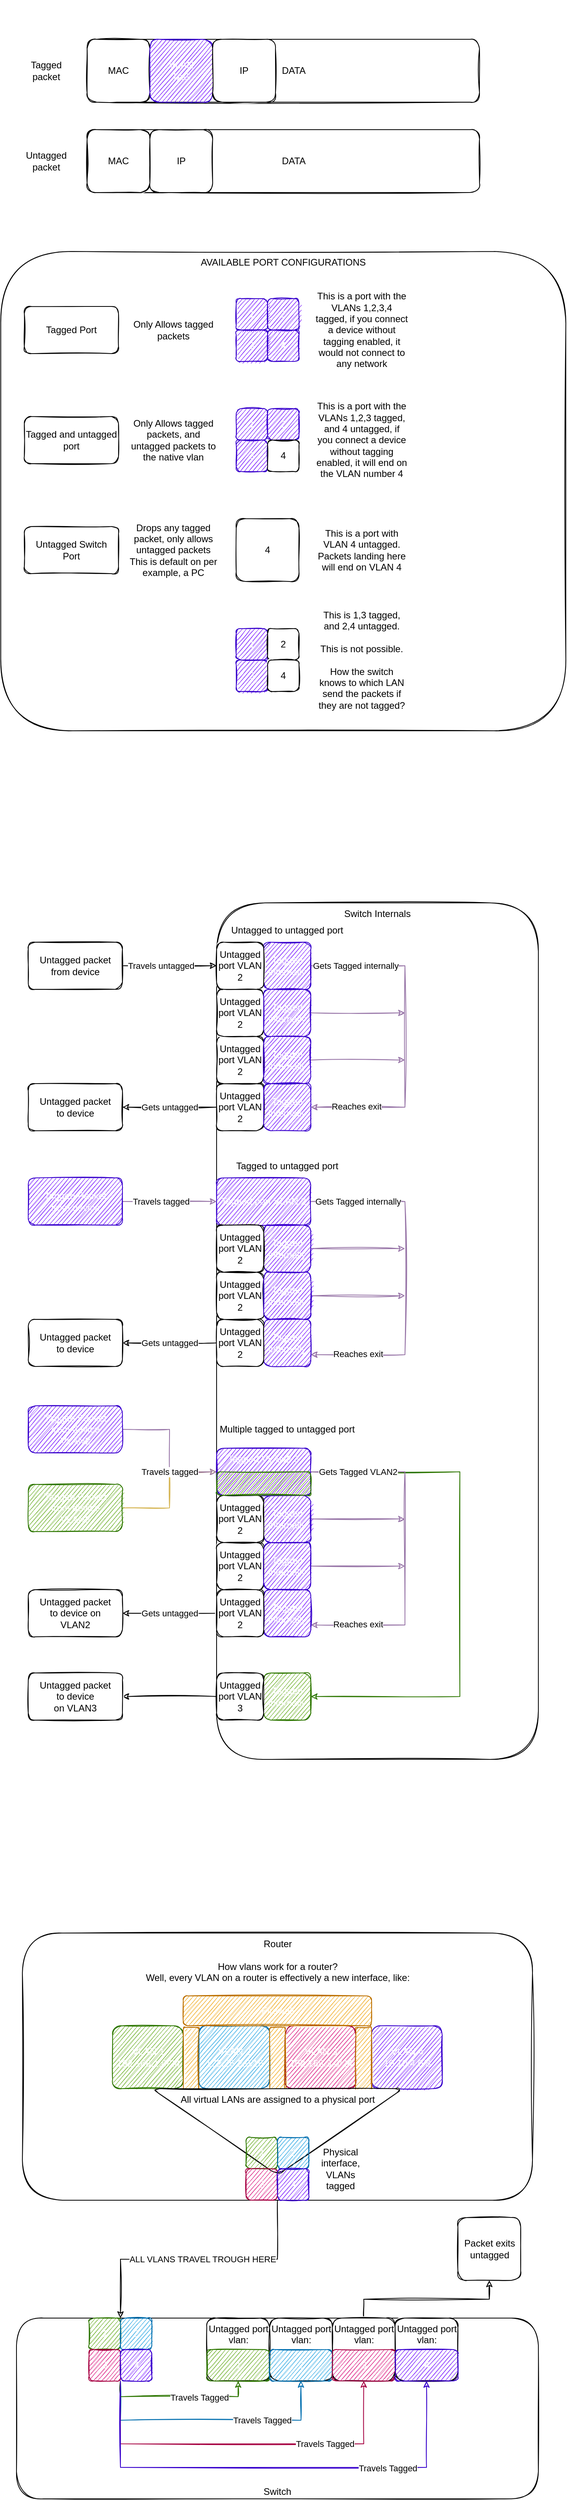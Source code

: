 <mxfile version="20.3.0" type="device"><diagram id="p4ZtCsLB9KFJStoh45UP" name="Página-1"><mxGraphModel dx="1673" dy="1065" grid="1" gridSize="10" guides="1" tooltips="1" connect="1" arrows="1" fold="1" page="1" pageScale="1" pageWidth="827" pageHeight="1169" math="0" shadow="0"><root><mxCell id="0"/><mxCell id="1" parent="0"/><mxCell id="2R7Ro9ZsnN9gJMYXnFqt-184" value="AVAILABLE PORT CONFIGURATIONS" style="rounded=1;whiteSpace=wrap;html=1;horizontal=1;verticalAlign=top;sketch=1;" parent="1" vertex="1"><mxGeometry x="70" y="380" width="720" height="610" as="geometry"/></mxCell><mxCell id="2R7Ro9ZsnN9gJMYXnFqt-117" style="edgeStyle=orthogonalEdgeStyle;rounded=0;orthogonalLoop=1;jettySize=auto;html=1;fillColor=#fff2cc;strokeColor=#d6b656;sketch=1;" parent="1" source="2R7Ro9ZsnN9gJMYXnFqt-116" target="2R7Ro9ZsnN9gJMYXnFqt-104" edge="1"><mxGeometry relative="1" as="geometry"/></mxCell><mxCell id="2R7Ro9ZsnN9gJMYXnFqt-5" value="" style="group;sketch=1;rounded=1;" parent="1" vertex="1" connectable="0"><mxGeometry x="180" y="110" width="500" height="80" as="geometry"/></mxCell><mxCell id="2R7Ro9ZsnN9gJMYXnFqt-2" value="&lt;span style=&quot;white-space: pre;&quot;&gt;&#9;&lt;/span&gt;DATA" style="rounded=1;whiteSpace=wrap;html=1;sketch=1;" parent="2R7Ro9ZsnN9gJMYXnFqt-5" vertex="1"><mxGeometry width="500" height="80" as="geometry"/></mxCell><mxCell id="2R7Ro9ZsnN9gJMYXnFqt-1" value="MAC" style="rounded=1;whiteSpace=wrap;html=1;sketch=1;" parent="2R7Ro9ZsnN9gJMYXnFqt-5" vertex="1"><mxGeometry width="80" height="80" as="geometry"/></mxCell><mxCell id="2R7Ro9ZsnN9gJMYXnFqt-3" value="&lt;div&gt;VLAN&lt;/div&gt;&lt;div&gt;TAG&lt;/div&gt;" style="rounded=1;whiteSpace=wrap;html=1;fillColor=#6a00ff;strokeColor=#3700CC;fontColor=#ffffff;sketch=1;" parent="2R7Ro9ZsnN9gJMYXnFqt-5" vertex="1"><mxGeometry x="80" width="80" height="80" as="geometry"/></mxCell><mxCell id="2R7Ro9ZsnN9gJMYXnFqt-4" value="IP" style="rounded=1;whiteSpace=wrap;html=1;sketch=1;" parent="2R7Ro9ZsnN9gJMYXnFqt-5" vertex="1"><mxGeometry x="160" width="80" height="80" as="geometry"/></mxCell><mxCell id="2R7Ro9ZsnN9gJMYXnFqt-6" value="" style="group;sketch=1;rounded=1;" parent="1" vertex="1" connectable="0"><mxGeometry x="180" y="225" width="500" height="80" as="geometry"/></mxCell><mxCell id="2R7Ro9ZsnN9gJMYXnFqt-7" value="&lt;span style=&quot;white-space: pre;&quot;&gt;&#9;&lt;/span&gt;DATA" style="rounded=1;whiteSpace=wrap;html=1;sketch=1;" parent="2R7Ro9ZsnN9gJMYXnFqt-6" vertex="1"><mxGeometry width="500" height="80" as="geometry"/></mxCell><mxCell id="2R7Ro9ZsnN9gJMYXnFqt-8" value="MAC" style="rounded=1;whiteSpace=wrap;html=1;sketch=1;" parent="2R7Ro9ZsnN9gJMYXnFqt-6" vertex="1"><mxGeometry width="80" height="80" as="geometry"/></mxCell><mxCell id="2R7Ro9ZsnN9gJMYXnFqt-10" value="IP" style="rounded=1;whiteSpace=wrap;html=1;sketch=1;" parent="2R7Ro9ZsnN9gJMYXnFqt-6" vertex="1"><mxGeometry x="80" width="80" height="80" as="geometry"/></mxCell><mxCell id="2R7Ro9ZsnN9gJMYXnFqt-11" value="Tagged packet" style="text;html=1;strokeColor=none;fillColor=none;align=center;verticalAlign=middle;whiteSpace=wrap;rounded=0;" parent="1" vertex="1"><mxGeometry x="97.5" y="135" width="60" height="30" as="geometry"/></mxCell><mxCell id="2R7Ro9ZsnN9gJMYXnFqt-12" value="Untagged packet" style="text;html=1;strokeColor=none;fillColor=none;align=center;verticalAlign=middle;whiteSpace=wrap;rounded=0;" parent="1" vertex="1"><mxGeometry x="97.5" y="250" width="60" height="30" as="geometry"/></mxCell><mxCell id="2R7Ro9ZsnN9gJMYXnFqt-44" value="" style="group;sketch=1;rounded=1;" parent="1" vertex="1" connectable="0"><mxGeometry x="370" y="420" width="220" height="120" as="geometry"/></mxCell><mxCell id="2R7Ro9ZsnN9gJMYXnFqt-28" value="This is a port with the VLANs 1,2,3,4 tagged, if you connect a device without tagging enabled, it would not connect to any network" style="text;html=1;strokeColor=none;fillColor=none;align=center;verticalAlign=middle;whiteSpace=wrap;rounded=1;sketch=1;" parent="2R7Ro9ZsnN9gJMYXnFqt-44" vertex="1"><mxGeometry x="100" width="120" height="120" as="geometry"/></mxCell><mxCell id="2R7Ro9ZsnN9gJMYXnFqt-42" value="" style="group;sketch=1;rounded=1;" parent="2R7Ro9ZsnN9gJMYXnFqt-44" vertex="1" connectable="0"><mxGeometry y="20" width="80" height="80" as="geometry"/></mxCell><mxCell id="2R7Ro9ZsnN9gJMYXnFqt-22" value="1" style="rounded=1;whiteSpace=wrap;html=1;fillColor=#6a00ff;strokeColor=#3700CC;fontColor=#ffffff;sketch=1;" parent="2R7Ro9ZsnN9gJMYXnFqt-42" vertex="1"><mxGeometry width="40" height="40" as="geometry"/></mxCell><mxCell id="2R7Ro9ZsnN9gJMYXnFqt-23" value="2" style="rounded=1;whiteSpace=wrap;html=1;fillColor=#6a00ff;strokeColor=#3700CC;fontColor=#ffffff;sketch=1;" parent="2R7Ro9ZsnN9gJMYXnFqt-42" vertex="1"><mxGeometry x="40" width="40" height="40" as="geometry"/></mxCell><mxCell id="2R7Ro9ZsnN9gJMYXnFqt-24" value="3" style="rounded=1;whiteSpace=wrap;html=1;fillColor=#6a00ff;strokeColor=#3700CC;fontColor=#ffffff;sketch=1;" parent="2R7Ro9ZsnN9gJMYXnFqt-42" vertex="1"><mxGeometry y="40" width="40" height="40" as="geometry"/></mxCell><mxCell id="2R7Ro9ZsnN9gJMYXnFqt-25" value="4" style="rounded=1;whiteSpace=wrap;html=1;fillColor=#6a00ff;strokeColor=#3700CC;fontColor=#ffffff;sketch=1;" parent="2R7Ro9ZsnN9gJMYXnFqt-42" vertex="1"><mxGeometry x="40" y="40" width="40" height="40" as="geometry"/></mxCell><mxCell id="2R7Ro9ZsnN9gJMYXnFqt-45" value="" style="group;sketch=1;rounded=1;" parent="1" vertex="1" connectable="0"><mxGeometry x="370" y="560" width="220" height="120" as="geometry"/></mxCell><mxCell id="2R7Ro9ZsnN9gJMYXnFqt-21" value="This is a port with the VLANs 1,2,3 tagged, and 4 untagged, if you connect a device without tagging enabled, it will end on the VLAN number 4" style="text;html=1;strokeColor=none;fillColor=none;align=center;verticalAlign=middle;whiteSpace=wrap;rounded=1;sketch=1;" parent="2R7Ro9ZsnN9gJMYXnFqt-45" vertex="1"><mxGeometry x="100" width="120" height="120" as="geometry"/></mxCell><mxCell id="2R7Ro9ZsnN9gJMYXnFqt-41" value="" style="group;sketch=1;rounded=1;" parent="2R7Ro9ZsnN9gJMYXnFqt-45" vertex="1" connectable="0"><mxGeometry y="20" width="80" height="80" as="geometry"/></mxCell><mxCell id="2R7Ro9ZsnN9gJMYXnFqt-17" value="1" style="rounded=1;whiteSpace=wrap;html=1;fillColor=#6a00ff;strokeColor=#3700CC;fontColor=#ffffff;sketch=1;" parent="2R7Ro9ZsnN9gJMYXnFqt-41" vertex="1"><mxGeometry width="40" height="40" as="geometry"/></mxCell><mxCell id="2R7Ro9ZsnN9gJMYXnFqt-18" value="2" style="rounded=1;whiteSpace=wrap;html=1;fillColor=#6a00ff;strokeColor=#3700CC;fontColor=#ffffff;sketch=1;" parent="2R7Ro9ZsnN9gJMYXnFqt-41" vertex="1"><mxGeometry x="40" width="40" height="40" as="geometry"/></mxCell><mxCell id="2R7Ro9ZsnN9gJMYXnFqt-19" value="3" style="rounded=1;whiteSpace=wrap;html=1;fillColor=#6a00ff;strokeColor=#3700CC;fontColor=#ffffff;sketch=1;" parent="2R7Ro9ZsnN9gJMYXnFqt-41" vertex="1"><mxGeometry y="40" width="40" height="40" as="geometry"/></mxCell><mxCell id="2R7Ro9ZsnN9gJMYXnFqt-20" value="4" style="rounded=1;whiteSpace=wrap;html=1;sketch=1;" parent="2R7Ro9ZsnN9gJMYXnFqt-41" vertex="1"><mxGeometry x="40" y="40" width="40" height="40" as="geometry"/></mxCell><mxCell id="2R7Ro9ZsnN9gJMYXnFqt-46" value="" style="group;sketch=1;rounded=1;" parent="1" vertex="1" connectable="0"><mxGeometry x="370" y="700" width="220" height="120" as="geometry"/></mxCell><mxCell id="2R7Ro9ZsnN9gJMYXnFqt-39" value="4" style="rounded=1;whiteSpace=wrap;html=1;sketch=1;" parent="2R7Ro9ZsnN9gJMYXnFqt-46" vertex="1"><mxGeometry y="20" width="80" height="80" as="geometry"/></mxCell><mxCell id="2R7Ro9ZsnN9gJMYXnFqt-40" value="&lt;div&gt;This is a port with VLAN 4 untagged.&lt;/div&gt;&lt;div&gt;Packets landing here will end on VLAN 4&lt;br&gt;&lt;/div&gt;" style="text;html=1;strokeColor=none;fillColor=none;align=center;verticalAlign=middle;whiteSpace=wrap;rounded=1;sketch=1;" parent="2R7Ro9ZsnN9gJMYXnFqt-46" vertex="1"><mxGeometry x="100" width="120" height="120" as="geometry"/></mxCell><mxCell id="2R7Ro9ZsnN9gJMYXnFqt-47" value="" style="group;sketch=1;rounded=1;" parent="1" vertex="1" connectable="0"><mxGeometry x="370" y="840" width="220" height="120" as="geometry"/></mxCell><mxCell id="2R7Ro9ZsnN9gJMYXnFqt-33" value="&lt;div&gt;This is 1,3 tagged, and 2,4 untagged.&lt;/div&gt;&lt;div&gt;&lt;br&gt;&lt;/div&gt;&lt;div&gt;This is not possible.&lt;/div&gt;&lt;div&gt;&lt;br&gt;&lt;/div&gt;&lt;div&gt;How the switch knows to which LAN send the packets if they are not tagged?&lt;br&gt;&lt;/div&gt;" style="text;html=1;strokeColor=none;fillColor=none;align=center;verticalAlign=middle;whiteSpace=wrap;rounded=1;sketch=1;" parent="2R7Ro9ZsnN9gJMYXnFqt-47" vertex="1"><mxGeometry x="100" width="120" height="120" as="geometry"/></mxCell><mxCell id="2R7Ro9ZsnN9gJMYXnFqt-43" value="" style="group;sketch=1;rounded=1;" parent="2R7Ro9ZsnN9gJMYXnFqt-47" vertex="1" connectable="0"><mxGeometry y="20" width="80" height="80" as="geometry"/></mxCell><mxCell id="2R7Ro9ZsnN9gJMYXnFqt-29" value="1" style="rounded=1;whiteSpace=wrap;html=1;fillColor=#6a00ff;strokeColor=#3700CC;fontColor=#ffffff;sketch=1;" parent="2R7Ro9ZsnN9gJMYXnFqt-43" vertex="1"><mxGeometry width="40" height="40" as="geometry"/></mxCell><mxCell id="2R7Ro9ZsnN9gJMYXnFqt-30" value="2" style="rounded=1;whiteSpace=wrap;html=1;sketch=1;" parent="2R7Ro9ZsnN9gJMYXnFqt-43" vertex="1"><mxGeometry x="40" width="40" height="40" as="geometry"/></mxCell><mxCell id="2R7Ro9ZsnN9gJMYXnFqt-31" value="3" style="rounded=1;whiteSpace=wrap;html=1;fillColor=#6a00ff;strokeColor=#3700CC;fontColor=#ffffff;sketch=1;" parent="2R7Ro9ZsnN9gJMYXnFqt-43" vertex="1"><mxGeometry y="40" width="40" height="40" as="geometry"/></mxCell><mxCell id="2R7Ro9ZsnN9gJMYXnFqt-32" value="4" style="rounded=1;whiteSpace=wrap;html=1;sketch=1;" parent="2R7Ro9ZsnN9gJMYXnFqt-43" vertex="1"><mxGeometry x="40" y="40" width="40" height="40" as="geometry"/></mxCell><mxCell id="2R7Ro9ZsnN9gJMYXnFqt-48" value="" style="group;sketch=1;rounded=1;" parent="1" vertex="1" connectable="0"><mxGeometry x="100" y="730" width="250" height="60" as="geometry"/></mxCell><mxCell id="2R7Ro9ZsnN9gJMYXnFqt-13" value="Untagged Switch&lt;br&gt;Port" style="rounded=1;whiteSpace=wrap;html=1;sketch=1;" parent="2R7Ro9ZsnN9gJMYXnFqt-48" vertex="1"><mxGeometry width="120" height="60" as="geometry"/></mxCell><mxCell id="2R7Ro9ZsnN9gJMYXnFqt-15" value="&lt;div&gt;Drops any tagged packet, only allows untagged packets&lt;/div&gt;This is default on per example, a PC" style="text;html=1;strokeColor=none;fillColor=none;align=center;verticalAlign=middle;whiteSpace=wrap;rounded=1;sketch=1;" parent="2R7Ro9ZsnN9gJMYXnFqt-48" vertex="1"><mxGeometry x="130" y="3.75" width="120" height="52.5" as="geometry"/></mxCell><mxCell id="2R7Ro9ZsnN9gJMYXnFqt-49" value="" style="group;sketch=1;rounded=1;" parent="1" vertex="1" connectable="0"><mxGeometry x="100" y="450" width="250" height="60" as="geometry"/></mxCell><mxCell id="2R7Ro9ZsnN9gJMYXnFqt-14" value="Tagged Port" style="rounded=1;whiteSpace=wrap;html=1;sketch=1;" parent="2R7Ro9ZsnN9gJMYXnFqt-49" vertex="1"><mxGeometry width="120" height="60" as="geometry"/></mxCell><mxCell id="2R7Ro9ZsnN9gJMYXnFqt-16" value="&lt;div&gt;Only Allows tagged packets&lt;/div&gt;" style="text;html=1;strokeColor=none;fillColor=none;align=center;verticalAlign=middle;whiteSpace=wrap;rounded=1;sketch=1;" parent="2R7Ro9ZsnN9gJMYXnFqt-49" vertex="1"><mxGeometry x="130" y="3.75" width="120" height="52.5" as="geometry"/></mxCell><mxCell id="2R7Ro9ZsnN9gJMYXnFqt-51" value="" style="group;sketch=1;rounded=1;" parent="1" vertex="1" connectable="0"><mxGeometry x="100" y="590" width="250" height="60" as="geometry"/></mxCell><mxCell id="2R7Ro9ZsnN9gJMYXnFqt-34" value="Tagged and untagged port" style="rounded=1;whiteSpace=wrap;html=1;sketch=1;" parent="2R7Ro9ZsnN9gJMYXnFqt-51" vertex="1"><mxGeometry width="120" height="60" as="geometry"/></mxCell><mxCell id="2R7Ro9ZsnN9gJMYXnFqt-35" value="&lt;div&gt;Only Allows tagged packets, and untagged packets to the native vlan&lt;br&gt;&lt;/div&gt;" style="text;html=1;strokeColor=none;fillColor=none;align=center;verticalAlign=middle;whiteSpace=wrap;rounded=1;sketch=1;" parent="2R7Ro9ZsnN9gJMYXnFqt-51" vertex="1"><mxGeometry x="130" y="3.75" width="120" height="52.5" as="geometry"/></mxCell><mxCell id="2R7Ro9ZsnN9gJMYXnFqt-55" style="edgeStyle=orthogonalEdgeStyle;rounded=0;orthogonalLoop=1;jettySize=auto;html=1;entryX=0;entryY=0.5;entryDx=0;entryDy=0;sketch=1;" parent="1" source="2R7Ro9ZsnN9gJMYXnFqt-52" target="2R7Ro9ZsnN9gJMYXnFqt-84" edge="1"><mxGeometry relative="1" as="geometry"><mxPoint x="305" y="1219" as="targetPoint"/></mxGeometry></mxCell><mxCell id="2R7Ro9ZsnN9gJMYXnFqt-60" value="Travels untagged" style="edgeLabel;html=1;align=center;verticalAlign=middle;resizable=0;points=[];" parent="2R7Ro9ZsnN9gJMYXnFqt-55" vertex="1" connectable="0"><mxGeometry x="-0.183" y="-3" relative="1" as="geometry"><mxPoint y="-3" as="offset"/></mxGeometry></mxCell><mxCell id="2R7Ro9ZsnN9gJMYXnFqt-52" value="&lt;div&gt;Untagged packet&lt;/div&gt;from device" style="rounded=1;whiteSpace=wrap;html=1;sketch=1;" parent="1" vertex="1"><mxGeometry x="105" y="1259" width="120" height="60" as="geometry"/></mxCell><mxCell id="2R7Ro9ZsnN9gJMYXnFqt-54" value="Switch Internals" style="rounded=1;whiteSpace=wrap;html=1;verticalAlign=top;sketch=1;" parent="1" vertex="1"><mxGeometry x="345" y="1209" width="410" height="1090" as="geometry"/></mxCell><mxCell id="2R7Ro9ZsnN9gJMYXnFqt-61" style="edgeStyle=orthogonalEdgeStyle;rounded=0;orthogonalLoop=1;jettySize=auto;html=1;fillColor=#e1d5e7;strokeColor=#9673a6;entryX=1;entryY=0.5;entryDx=0;entryDy=0;sketch=1;" parent="1" source="2R7Ro9ZsnN9gJMYXnFqt-53" target="2R7Ro9ZsnN9gJMYXnFqt-85" edge="1"><mxGeometry relative="1" as="geometry"><mxPoint x="495" y="1484" as="targetPoint"/><Array as="points"><mxPoint x="585" y="1289"/><mxPoint x="585" y="1469"/></Array></mxGeometry></mxCell><mxCell id="2R7Ro9ZsnN9gJMYXnFqt-64" value="Gets Tagged internally" style="edgeLabel;html=1;align=center;verticalAlign=middle;resizable=0;points=[];" parent="2R7Ro9ZsnN9gJMYXnFqt-61" vertex="1" connectable="0"><mxGeometry x="-0.595" y="-3" relative="1" as="geometry"><mxPoint x="-28" y="-3" as="offset"/></mxGeometry></mxCell><mxCell id="2R7Ro9ZsnN9gJMYXnFqt-65" value="Reaches exit" style="edgeLabel;html=1;align=center;verticalAlign=middle;resizable=0;points=[];" parent="2R7Ro9ZsnN9gJMYXnFqt-61" vertex="1" connectable="0"><mxGeometry x="0.669" y="-1" relative="1" as="geometry"><mxPoint x="-12" as="offset"/></mxGeometry></mxCell><mxCell id="2R7Ro9ZsnN9gJMYXnFqt-53" value="Tagged internally" style="rounded=1;whiteSpace=wrap;html=1;fillColor=#6a00ff;strokeColor=#3700CC;fontColor=#ffffff;sketch=1;" parent="1" vertex="1"><mxGeometry x="405" y="1259" width="60" height="60" as="geometry"/></mxCell><mxCell id="2R7Ro9ZsnN9gJMYXnFqt-63" style="edgeStyle=orthogonalEdgeStyle;rounded=0;orthogonalLoop=1;jettySize=auto;html=1;fillColor=#e1d5e7;strokeColor=#9673a6;sketch=1;" parent="1" edge="1"><mxGeometry relative="1" as="geometry"><mxPoint x="585" y="1349" as="targetPoint"/><mxPoint x="465" y="1349.0" as="sourcePoint"/></mxGeometry></mxCell><mxCell id="2R7Ro9ZsnN9gJMYXnFqt-62" style="edgeStyle=orthogonalEdgeStyle;rounded=0;orthogonalLoop=1;jettySize=auto;html=1;fillColor=#e1d5e7;strokeColor=#9673a6;sketch=1;" parent="1" edge="1"><mxGeometry relative="1" as="geometry"><mxPoint x="585" y="1409" as="targetPoint"/><mxPoint x="465" y="1409.0" as="sourcePoint"/></mxGeometry></mxCell><mxCell id="2R7Ro9ZsnN9gJMYXnFqt-67" style="edgeStyle=orthogonalEdgeStyle;rounded=0;orthogonalLoop=1;jettySize=auto;html=1;entryX=1;entryY=0.5;entryDx=0;entryDy=0;sketch=1;" parent="1" source="2R7Ro9ZsnN9gJMYXnFqt-58" target="2R7Ro9ZsnN9gJMYXnFqt-66" edge="1"><mxGeometry relative="1" as="geometry"/></mxCell><mxCell id="2R7Ro9ZsnN9gJMYXnFqt-68" value="Gets untagged" style="edgeLabel;html=1;align=center;verticalAlign=middle;resizable=0;points=[];" parent="2R7Ro9ZsnN9gJMYXnFqt-67" vertex="1" connectable="0"><mxGeometry x="0.25" y="-2" relative="1" as="geometry"><mxPoint x="15" y="2" as="offset"/></mxGeometry></mxCell><mxCell id="2R7Ro9ZsnN9gJMYXnFqt-58" value="Untagged port VLAN 2" style="rounded=1;whiteSpace=wrap;html=1;sketch=1;" parent="1" vertex="1"><mxGeometry x="345" y="1439" width="60" height="60" as="geometry"/></mxCell><mxCell id="2R7Ro9ZsnN9gJMYXnFqt-66" value="&lt;div&gt;Untagged packet&lt;/div&gt;&lt;div&gt;to device&lt;br&gt;&lt;/div&gt;" style="rounded=1;whiteSpace=wrap;html=1;sketch=1;" parent="1" vertex="1"><mxGeometry x="105" y="1439" width="120" height="60" as="geometry"/></mxCell><mxCell id="2R7Ro9ZsnN9gJMYXnFqt-69" style="edgeStyle=orthogonalEdgeStyle;rounded=0;orthogonalLoop=1;jettySize=auto;html=1;entryX=0;entryY=0.5;entryDx=0;entryDy=0;fillColor=#e1d5e7;strokeColor=#9673a6;sketch=1;" parent="1" source="2R7Ro9ZsnN9gJMYXnFqt-71" target="2R7Ro9ZsnN9gJMYXnFqt-75" edge="1"><mxGeometry relative="1" as="geometry"/></mxCell><mxCell id="2R7Ro9ZsnN9gJMYXnFqt-70" value="Travels tagged" style="edgeLabel;html=1;align=center;verticalAlign=middle;resizable=0;points=[];" parent="2R7Ro9ZsnN9gJMYXnFqt-69" vertex="1" connectable="0"><mxGeometry x="-0.183" y="-3" relative="1" as="geometry"><mxPoint y="-3" as="offset"/></mxGeometry></mxCell><mxCell id="2R7Ro9ZsnN9gJMYXnFqt-71" value="&lt;div&gt;Tagged Packet&lt;/div&gt;from device" style="rounded=1;whiteSpace=wrap;html=1;fillColor=#6a00ff;strokeColor=#3700CC;fontColor=#ffffff;sketch=1;" parent="1" vertex="1"><mxGeometry x="105" y="1559" width="120" height="60" as="geometry"/></mxCell><mxCell id="2R7Ro9ZsnN9gJMYXnFqt-72" style="edgeStyle=orthogonalEdgeStyle;rounded=0;orthogonalLoop=1;jettySize=auto;html=1;entryX=1;entryY=0.75;entryDx=0;entryDy=0;fillColor=#e1d5e7;strokeColor=#9673a6;sketch=1;" parent="1" source="2R7Ro9ZsnN9gJMYXnFqt-75" edge="1"><mxGeometry relative="1" as="geometry"><mxPoint x="465" y="1784" as="targetPoint"/><Array as="points"><mxPoint x="585" y="1589"/><mxPoint x="585" y="1784"/></Array></mxGeometry></mxCell><mxCell id="2R7Ro9ZsnN9gJMYXnFqt-73" value="Gets Tagged internally" style="edgeLabel;html=1;align=center;verticalAlign=middle;resizable=0;points=[];" parent="2R7Ro9ZsnN9gJMYXnFqt-72" vertex="1" connectable="0"><mxGeometry x="-0.595" y="-3" relative="1" as="geometry"><mxPoint x="-28" y="-3" as="offset"/></mxGeometry></mxCell><mxCell id="2R7Ro9ZsnN9gJMYXnFqt-74" value="Reaches exit" style="edgeLabel;html=1;align=center;verticalAlign=middle;resizable=0;points=[];" parent="2R7Ro9ZsnN9gJMYXnFqt-72" vertex="1" connectable="0"><mxGeometry x="0.669" y="-1" relative="1" as="geometry"><mxPoint x="-12" as="offset"/></mxGeometry></mxCell><mxCell id="2R7Ro9ZsnN9gJMYXnFqt-75" value="Tagged port VLAN 2" style="rounded=1;whiteSpace=wrap;html=1;fillColor=#6a00ff;strokeColor=#3700CC;fontColor=#ffffff;sketch=1;" parent="1" vertex="1"><mxGeometry x="345" y="1559" width="120" height="60" as="geometry"/></mxCell><mxCell id="2R7Ro9ZsnN9gJMYXnFqt-76" style="edgeStyle=orthogonalEdgeStyle;rounded=0;orthogonalLoop=1;jettySize=auto;html=1;fillColor=#e1d5e7;strokeColor=#9673a6;sketch=1;" parent="1" edge="1"><mxGeometry relative="1" as="geometry"><mxPoint x="585" y="1649" as="targetPoint"/><mxPoint x="465" y="1649.0" as="sourcePoint"/></mxGeometry></mxCell><mxCell id="2R7Ro9ZsnN9gJMYXnFqt-78" style="edgeStyle=orthogonalEdgeStyle;rounded=0;orthogonalLoop=1;jettySize=auto;html=1;fillColor=#e1d5e7;strokeColor=#9673a6;sketch=1;" parent="1" edge="1"><mxGeometry relative="1" as="geometry"><mxPoint x="585" y="1709" as="targetPoint"/><mxPoint x="465" y="1709.0" as="sourcePoint"/></mxGeometry></mxCell><mxCell id="2R7Ro9ZsnN9gJMYXnFqt-80" style="edgeStyle=orthogonalEdgeStyle;rounded=0;orthogonalLoop=1;jettySize=auto;html=1;entryX=1;entryY=0.5;entryDx=0;entryDy=0;sketch=1;" parent="1" target="2R7Ro9ZsnN9gJMYXnFqt-83" edge="1"><mxGeometry relative="1" as="geometry"><mxPoint x="345" y="1769" as="sourcePoint"/></mxGeometry></mxCell><mxCell id="2R7Ro9ZsnN9gJMYXnFqt-81" value="Gets untagged" style="edgeLabel;html=1;align=center;verticalAlign=middle;resizable=0;points=[];" parent="2R7Ro9ZsnN9gJMYXnFqt-80" vertex="1" connectable="0"><mxGeometry x="0.25" y="-2" relative="1" as="geometry"><mxPoint x="15" y="2" as="offset"/></mxGeometry></mxCell><mxCell id="2R7Ro9ZsnN9gJMYXnFqt-83" value="&lt;div&gt;Untagged packet&lt;/div&gt;to device" style="rounded=1;whiteSpace=wrap;html=1;sketch=1;" parent="1" vertex="1"><mxGeometry x="105" y="1739" width="120" height="60" as="geometry"/></mxCell><mxCell id="2R7Ro9ZsnN9gJMYXnFqt-84" value="Untagged port VLAN 2" style="rounded=1;whiteSpace=wrap;html=1;sketch=1;" parent="1" vertex="1"><mxGeometry x="345" y="1259" width="60" height="60" as="geometry"/></mxCell><mxCell id="2R7Ro9ZsnN9gJMYXnFqt-85" value="Tagged internally" style="rounded=1;whiteSpace=wrap;html=1;fillColor=#6a00ff;strokeColor=#3700CC;fontColor=#ffffff;sketch=1;" parent="1" vertex="1"><mxGeometry x="405" y="1439" width="60" height="60" as="geometry"/></mxCell><mxCell id="2R7Ro9ZsnN9gJMYXnFqt-88" value="Untagged port VLAN 2" style="rounded=1;whiteSpace=wrap;html=1;sketch=1;" parent="1" vertex="1"><mxGeometry x="345" y="1379" width="60" height="60" as="geometry"/></mxCell><mxCell id="2R7Ro9ZsnN9gJMYXnFqt-89" value="Tagged internally" style="rounded=1;whiteSpace=wrap;html=1;fillColor=#6a00ff;strokeColor=#3700CC;fontColor=#ffffff;sketch=1;" parent="1" vertex="1"><mxGeometry x="405" y="1379" width="60" height="60" as="geometry"/></mxCell><mxCell id="2R7Ro9ZsnN9gJMYXnFqt-90" value="Untagged port VLAN 2" style="rounded=1;whiteSpace=wrap;html=1;sketch=1;" parent="1" vertex="1"><mxGeometry x="345" y="1319" width="60" height="60" as="geometry"/></mxCell><mxCell id="2R7Ro9ZsnN9gJMYXnFqt-91" value="Tagged internally" style="rounded=1;whiteSpace=wrap;html=1;fillColor=#6a00ff;strokeColor=#3700CC;fontColor=#ffffff;sketch=1;" parent="1" vertex="1"><mxGeometry x="405" y="1319" width="60" height="60" as="geometry"/></mxCell><mxCell id="2R7Ro9ZsnN9gJMYXnFqt-92" value="Tagged internally" style="rounded=1;whiteSpace=wrap;html=1;fillColor=#6a00ff;strokeColor=#3700CC;fontColor=#ffffff;sketch=1;" parent="1" vertex="1"><mxGeometry x="405" y="1739" width="60" height="60" as="geometry"/></mxCell><mxCell id="2R7Ro9ZsnN9gJMYXnFqt-93" value="Untagged port VLAN 2" style="rounded=1;whiteSpace=wrap;html=1;sketch=1;" parent="1" vertex="1"><mxGeometry x="345" y="1739" width="60" height="60" as="geometry"/></mxCell><mxCell id="2R7Ro9ZsnN9gJMYXnFqt-94" value="Untagged port VLAN 2" style="rounded=1;whiteSpace=wrap;html=1;sketch=1;" parent="1" vertex="1"><mxGeometry x="345" y="1679" width="60" height="60" as="geometry"/></mxCell><mxCell id="2R7Ro9ZsnN9gJMYXnFqt-95" value="Tagged internally" style="rounded=1;whiteSpace=wrap;html=1;fillColor=#6a00ff;strokeColor=#3700CC;fontColor=#ffffff;sketch=1;" parent="1" vertex="1"><mxGeometry x="405" y="1679" width="60" height="60" as="geometry"/></mxCell><mxCell id="2R7Ro9ZsnN9gJMYXnFqt-96" value="Tagged internally" style="rounded=1;whiteSpace=wrap;html=1;fillColor=#6a00ff;strokeColor=#3700CC;fontColor=#ffffff;sketch=1;" parent="1" vertex="1"><mxGeometry x="405" y="1619" width="60" height="60" as="geometry"/></mxCell><mxCell id="2R7Ro9ZsnN9gJMYXnFqt-97" value="Untagged port VLAN 2" style="rounded=1;whiteSpace=wrap;html=1;sketch=1;" parent="1" vertex="1"><mxGeometry x="345" y="1619" width="60" height="60" as="geometry"/></mxCell><mxCell id="2R7Ro9ZsnN9gJMYXnFqt-98" style="edgeStyle=orthogonalEdgeStyle;rounded=0;orthogonalLoop=1;jettySize=auto;html=1;entryX=0;entryY=0.5;entryDx=0;entryDy=0;fillColor=#e1d5e7;strokeColor=#9673a6;sketch=1;" parent="1" source="2R7Ro9ZsnN9gJMYXnFqt-100" target="2R7Ro9ZsnN9gJMYXnFqt-104" edge="1"><mxGeometry relative="1" as="geometry"/></mxCell><mxCell id="2R7Ro9ZsnN9gJMYXnFqt-99" value="Travels tagged" style="edgeLabel;html=1;align=center;verticalAlign=middle;resizable=0;points=[];" parent="2R7Ro9ZsnN9gJMYXnFqt-98" vertex="1" connectable="0"><mxGeometry x="-0.183" y="-3" relative="1" as="geometry"><mxPoint x="3" y="43" as="offset"/></mxGeometry></mxCell><mxCell id="2R7Ro9ZsnN9gJMYXnFqt-100" value="&lt;div&gt;Tagged Packet&lt;/div&gt;&lt;div&gt;from device&lt;br&gt;&lt;/div&gt;&lt;div&gt;VLAN2&lt;/div&gt;" style="rounded=1;whiteSpace=wrap;html=1;fillColor=#6a00ff;strokeColor=#3700CC;fontColor=#ffffff;sketch=1;" parent="1" vertex="1"><mxGeometry x="105" y="1849" width="120" height="60" as="geometry"/></mxCell><mxCell id="2R7Ro9ZsnN9gJMYXnFqt-121" style="edgeStyle=orthogonalEdgeStyle;rounded=0;orthogonalLoop=1;jettySize=auto;html=1;entryX=1;entryY=0.5;entryDx=0;entryDy=0;fillColor=#60a917;strokeColor=#2D7600;sketch=1;" parent="1" source="2R7Ro9ZsnN9gJMYXnFqt-104" target="2R7Ro9ZsnN9gJMYXnFqt-119" edge="1"><mxGeometry relative="1" as="geometry"><Array as="points"><mxPoint x="655" y="1933"/><mxPoint x="655" y="2219"/></Array></mxGeometry></mxCell><mxCell id="2R7Ro9ZsnN9gJMYXnFqt-101" style="edgeStyle=orthogonalEdgeStyle;rounded=0;orthogonalLoop=1;jettySize=auto;html=1;entryX=1;entryY=0.75;entryDx=0;entryDy=0;fillColor=#e1d5e7;strokeColor=#9673a6;sketch=1;" parent="1" source="2R7Ro9ZsnN9gJMYXnFqt-104" edge="1"><mxGeometry relative="1" as="geometry"><mxPoint x="465" y="2128" as="targetPoint"/><Array as="points"><mxPoint x="585" y="1933"/><mxPoint x="585" y="2128"/></Array></mxGeometry></mxCell><mxCell id="2R7Ro9ZsnN9gJMYXnFqt-102" value="Gets Tagged VLAN2" style="edgeLabel;html=1;align=center;verticalAlign=middle;resizable=0;points=[];" parent="2R7Ro9ZsnN9gJMYXnFqt-101" vertex="1" connectable="0"><mxGeometry x="-0.595" y="-3" relative="1" as="geometry"><mxPoint x="-28" y="-3" as="offset"/></mxGeometry></mxCell><mxCell id="2R7Ro9ZsnN9gJMYXnFqt-103" value="Reaches exit" style="edgeLabel;html=1;align=center;verticalAlign=middle;resizable=0;points=[];" parent="2R7Ro9ZsnN9gJMYXnFqt-101" vertex="1" connectable="0"><mxGeometry x="0.669" y="-1" relative="1" as="geometry"><mxPoint x="-12" as="offset"/></mxGeometry></mxCell><mxCell id="2R7Ro9ZsnN9gJMYXnFqt-104" value="&lt;div&gt;Tagged VLAN2,3&lt;/div&gt;" style="rounded=1;whiteSpace=wrap;html=1;fillColor=#6a00ff;strokeColor=#3700CC;verticalAlign=top;fontColor=#ffffff;sketch=1;" parent="1" vertex="1"><mxGeometry x="345" y="1903" width="120" height="60" as="geometry"/></mxCell><mxCell id="2R7Ro9ZsnN9gJMYXnFqt-105" style="edgeStyle=orthogonalEdgeStyle;rounded=0;orthogonalLoop=1;jettySize=auto;html=1;fillColor=#e1d5e7;strokeColor=#9673a6;sketch=1;" parent="1" edge="1"><mxGeometry relative="1" as="geometry"><mxPoint x="585" y="1993.0" as="targetPoint"/><mxPoint x="465" y="1993.0" as="sourcePoint"/></mxGeometry></mxCell><mxCell id="2R7Ro9ZsnN9gJMYXnFqt-106" style="edgeStyle=orthogonalEdgeStyle;rounded=0;orthogonalLoop=1;jettySize=auto;html=1;fillColor=#e1d5e7;strokeColor=#9673a6;sketch=1;" parent="1" edge="1"><mxGeometry relative="1" as="geometry"><mxPoint x="585" y="2053" as="targetPoint"/><mxPoint x="465" y="2053" as="sourcePoint"/></mxGeometry></mxCell><mxCell id="2R7Ro9ZsnN9gJMYXnFqt-107" style="edgeStyle=orthogonalEdgeStyle;rounded=0;orthogonalLoop=1;jettySize=auto;html=1;entryX=1;entryY=0.5;entryDx=0;entryDy=0;sketch=1;" parent="1" target="2R7Ro9ZsnN9gJMYXnFqt-109" edge="1"><mxGeometry relative="1" as="geometry"><mxPoint x="345" y="2113" as="sourcePoint"/></mxGeometry></mxCell><mxCell id="2R7Ro9ZsnN9gJMYXnFqt-108" value="Gets untagged" style="edgeLabel;html=1;align=center;verticalAlign=middle;resizable=0;points=[];" parent="2R7Ro9ZsnN9gJMYXnFqt-107" vertex="1" connectable="0"><mxGeometry x="0.25" y="-2" relative="1" as="geometry"><mxPoint x="15" y="2" as="offset"/></mxGeometry></mxCell><mxCell id="2R7Ro9ZsnN9gJMYXnFqt-109" value="&lt;div&gt;Untagged packet&lt;/div&gt;&lt;div&gt;to device on&lt;br&gt;&lt;/div&gt;&lt;div&gt;VLAN2&lt;/div&gt;" style="rounded=1;whiteSpace=wrap;html=1;sketch=1;" parent="1" vertex="1"><mxGeometry x="105" y="2083" width="120" height="60" as="geometry"/></mxCell><mxCell id="2R7Ro9ZsnN9gJMYXnFqt-110" value="Tagged internally" style="rounded=1;whiteSpace=wrap;html=1;fillColor=#6a00ff;strokeColor=#3700CC;fontColor=#ffffff;sketch=1;" parent="1" vertex="1"><mxGeometry x="405" y="2083" width="60" height="60" as="geometry"/></mxCell><mxCell id="2R7Ro9ZsnN9gJMYXnFqt-111" value="Untagged port VLAN 2" style="rounded=1;whiteSpace=wrap;html=1;sketch=1;" parent="1" vertex="1"><mxGeometry x="345" y="2083" width="60" height="60" as="geometry"/></mxCell><mxCell id="2R7Ro9ZsnN9gJMYXnFqt-112" value="Untagged port VLAN 2" style="rounded=1;whiteSpace=wrap;html=1;sketch=1;" parent="1" vertex="1"><mxGeometry x="345" y="2023" width="60" height="60" as="geometry"/></mxCell><mxCell id="2R7Ro9ZsnN9gJMYXnFqt-113" value="Tagged internally" style="rounded=1;whiteSpace=wrap;html=1;fillColor=#6a00ff;strokeColor=#3700CC;fontColor=#ffffff;sketch=1;" parent="1" vertex="1"><mxGeometry x="405" y="2023" width="60" height="60" as="geometry"/></mxCell><mxCell id="2R7Ro9ZsnN9gJMYXnFqt-114" value="Tagged internally" style="rounded=1;whiteSpace=wrap;html=1;fillColor=#6a00ff;strokeColor=#3700CC;fontColor=#ffffff;sketch=1;" parent="1" vertex="1"><mxGeometry x="405" y="1963" width="60" height="60" as="geometry"/></mxCell><mxCell id="2R7Ro9ZsnN9gJMYXnFqt-115" value="Untagged port VLAN 2" style="rounded=1;whiteSpace=wrap;html=1;sketch=1;" parent="1" vertex="1"><mxGeometry x="345" y="1963" width="60" height="60" as="geometry"/></mxCell><mxCell id="2R7Ro9ZsnN9gJMYXnFqt-116" value="&lt;div&gt;Tagged Packet &lt;br&gt;&lt;/div&gt;&lt;div&gt;from device&lt;/div&gt;&lt;div&gt;VLAN3&lt;/div&gt;" style="rounded=1;whiteSpace=wrap;html=1;fillColor=#60a917;strokeColor=#2D7600;fontColor=#ffffff;sketch=1;" parent="1" vertex="1"><mxGeometry x="105" y="1949" width="120" height="60" as="geometry"/></mxCell><mxCell id="2R7Ro9ZsnN9gJMYXnFqt-119" value="Tagged internally" style="rounded=1;whiteSpace=wrap;html=1;fillColor=#60a917;strokeColor=#2D7600;fontColor=#ffffff;sketch=1;" parent="1" vertex="1"><mxGeometry x="405" y="2189" width="60" height="60" as="geometry"/></mxCell><mxCell id="2R7Ro9ZsnN9gJMYXnFqt-124" style="edgeStyle=orthogonalEdgeStyle;rounded=0;orthogonalLoop=1;jettySize=auto;html=1;entryX=1;entryY=0.5;entryDx=0;entryDy=0;sketch=1;" parent="1" source="2R7Ro9ZsnN9gJMYXnFqt-120" target="2R7Ro9ZsnN9gJMYXnFqt-123" edge="1"><mxGeometry relative="1" as="geometry"/></mxCell><mxCell id="2R7Ro9ZsnN9gJMYXnFqt-120" value="&lt;div&gt;Untagged port VLAN 3&lt;br&gt;&lt;/div&gt;" style="rounded=1;whiteSpace=wrap;html=1;sketch=1;" parent="1" vertex="1"><mxGeometry x="345" y="2189" width="60" height="60" as="geometry"/></mxCell><mxCell id="2R7Ro9ZsnN9gJMYXnFqt-122" value="" style="rounded=1;whiteSpace=wrap;html=1;fillColor=#60a917;strokeColor=#2D7600;fontColor=#ffffff;sketch=1;" parent="1" vertex="1"><mxGeometry x="345" y="1933" width="120" height="30" as="geometry"/></mxCell><mxCell id="2R7Ro9ZsnN9gJMYXnFqt-123" value="&lt;div&gt;Untagged packet&lt;/div&gt;&lt;div&gt;to device&lt;br&gt;&lt;/div&gt;&lt;div&gt;on VLAN3&lt;/div&gt;" style="rounded=1;whiteSpace=wrap;html=1;sketch=1;" parent="1" vertex="1"><mxGeometry x="105" y="2189" width="120" height="60" as="geometry"/></mxCell><mxCell id="2R7Ro9ZsnN9gJMYXnFqt-125" value="Untagged to untagged port" style="text;html=1;strokeColor=none;fillColor=none;align=center;verticalAlign=middle;whiteSpace=wrap;rounded=0;" parent="1" vertex="1"><mxGeometry x="345" y="1229" width="180" height="30" as="geometry"/></mxCell><mxCell id="2R7Ro9ZsnN9gJMYXnFqt-126" value="Tagged to untagged port" style="text;html=1;strokeColor=none;fillColor=none;align=center;verticalAlign=middle;whiteSpace=wrap;rounded=0;" parent="1" vertex="1"><mxGeometry x="345" y="1529" width="180" height="30" as="geometry"/></mxCell><mxCell id="2R7Ro9ZsnN9gJMYXnFqt-127" value="Multiple tagged to untagged port" style="text;html=1;strokeColor=none;fillColor=none;align=center;verticalAlign=middle;whiteSpace=wrap;rounded=0;" parent="1" vertex="1"><mxGeometry x="345" y="1864" width="180" height="30" as="geometry"/></mxCell><mxCell id="2R7Ro9ZsnN9gJMYXnFqt-128" value="&lt;div&gt;Router&lt;/div&gt;&lt;div&gt;&lt;br&gt;&lt;/div&gt;&lt;div&gt;How vlans work for a router?&lt;/div&gt;&lt;div&gt;Well, every VLAN on a router is effectively a new interface, like:&lt;br&gt;&lt;/div&gt;" style="rounded=1;whiteSpace=wrap;html=1;verticalAlign=top;sketch=1;" parent="1" vertex="1"><mxGeometry x="97.5" y="2520" width="650" height="340" as="geometry"/></mxCell><mxCell id="2R7Ro9ZsnN9gJMYXnFqt-130" value="&lt;div&gt;VLAN 1&lt;/div&gt;192.168.1.0/24" style="rounded=1;whiteSpace=wrap;html=1;fillColor=#60a917;strokeColor=#2D7600;fontColor=#ffffff;sketch=1;" parent="1" vertex="1"><mxGeometry x="212.5" y="2638" width="90" height="80" as="geometry"/></mxCell><mxCell id="2R7Ro9ZsnN9gJMYXnFqt-131" value="&lt;div&gt;VLAN 2&lt;/div&gt;&lt;div&gt;172.26.2.0/16&lt;br&gt;&lt;/div&gt;" style="rounded=1;whiteSpace=wrap;html=1;fillColor=#1ba1e2;strokeColor=#006EAF;fontColor=#ffffff;sketch=1;" parent="1" vertex="1"><mxGeometry x="322.5" y="2638" width="90" height="80" as="geometry"/></mxCell><mxCell id="2R7Ro9ZsnN9gJMYXnFqt-132" value="&lt;div&gt;VLAN 3&lt;/div&gt;&lt;div&gt;192.168.3.0/24&lt;br&gt;&lt;/div&gt;" style="rounded=1;whiteSpace=wrap;html=1;fillColor=#d80073;strokeColor=#A50040;fontColor=#ffffff;sketch=1;" parent="1" vertex="1"><mxGeometry x="432.5" y="2638" width="90" height="80" as="geometry"/></mxCell><mxCell id="2R7Ro9ZsnN9gJMYXnFqt-133" value="&lt;div&gt;VLAN 4&lt;/div&gt;10.10.4.0/8" style="rounded=1;whiteSpace=wrap;html=1;fillColor=#6a00ff;strokeColor=#3700CC;fontColor=#ffffff;sketch=1;" parent="1" vertex="1"><mxGeometry x="542.5" y="2638" width="90" height="80" as="geometry"/></mxCell><mxCell id="2R7Ro9ZsnN9gJMYXnFqt-137" value="Switch" style="rounded=1;whiteSpace=wrap;html=1;verticalAlign=bottom;sketch=1;" parent="1" vertex="1"><mxGeometry x="90" y="3010" width="665" height="230" as="geometry"/></mxCell><mxCell id="2R7Ro9ZsnN9gJMYXnFqt-149" value="&lt;div&gt;Physical interface, VLANs tagged&lt;/div&gt;" style="text;html=1;strokeColor=none;fillColor=none;align=center;verticalAlign=middle;whiteSpace=wrap;rounded=1;sketch=1;" parent="1" vertex="1"><mxGeometry x="472.5" y="2805" width="60" height="30" as="geometry"/></mxCell><mxCell id="2R7Ro9ZsnN9gJMYXnFqt-153" style="edgeStyle=orthogonalEdgeStyle;rounded=0;orthogonalLoop=1;jettySize=auto;html=1;exitX=1;exitY=1;exitDx=0;exitDy=0;entryX=1;entryY=0;entryDx=0;entryDy=0;sketch=1;" parent="1" source="2R7Ro9ZsnN9gJMYXnFqt-147" edge="1" target="2R7Ro9ZsnN9gJMYXnFqt-156"><mxGeometry relative="1" as="geometry"><mxPoint x="162.5" y="3010" as="targetPoint"/></mxGeometry></mxCell><mxCell id="2R7Ro9ZsnN9gJMYXnFqt-154" value="ALL VLANS TRAVEL TROUGH HERE" style="edgeLabel;html=1;align=center;verticalAlign=middle;resizable=0;points=[];" parent="2R7Ro9ZsnN9gJMYXnFqt-153" vertex="1" connectable="0"><mxGeometry x="-0.175" relative="1" as="geometry"><mxPoint x="-26" as="offset"/></mxGeometry></mxCell><mxCell id="2R7Ro9ZsnN9gJMYXnFqt-155" value="" style="group;rounded=1;sketch=1;" parent="1" vertex="1" connectable="0"><mxGeometry x="182.5" y="3010" width="80" height="80" as="geometry"/></mxCell><mxCell id="2R7Ro9ZsnN9gJMYXnFqt-156" value="1" style="rounded=1;whiteSpace=wrap;html=1;fillColor=#60a917;strokeColor=#2D7600;fontColor=#ffffff;sketch=1;" parent="2R7Ro9ZsnN9gJMYXnFqt-155" vertex="1"><mxGeometry width="40" height="40" as="geometry"/></mxCell><mxCell id="2R7Ro9ZsnN9gJMYXnFqt-157" value="2" style="rounded=1;whiteSpace=wrap;html=1;fillColor=#1ba1e2;strokeColor=#006EAF;fontColor=#ffffff;sketch=1;" parent="2R7Ro9ZsnN9gJMYXnFqt-155" vertex="1"><mxGeometry x="40" width="40" height="40" as="geometry"/></mxCell><mxCell id="2R7Ro9ZsnN9gJMYXnFqt-158" value="3" style="rounded=1;whiteSpace=wrap;html=1;fillColor=#d80073;strokeColor=#A50040;fontColor=#ffffff;sketch=1;" parent="2R7Ro9ZsnN9gJMYXnFqt-155" vertex="1"><mxGeometry y="40" width="40" height="40" as="geometry"/></mxCell><mxCell id="2R7Ro9ZsnN9gJMYXnFqt-159" value="4" style="rounded=1;whiteSpace=wrap;html=1;fillColor=#6a00ff;strokeColor=#3700CC;fontColor=#ffffff;sketch=1;" parent="2R7Ro9ZsnN9gJMYXnFqt-155" vertex="1"><mxGeometry x="40" y="40" width="40" height="40" as="geometry"/></mxCell><mxCell id="2R7Ro9ZsnN9gJMYXnFqt-160" value="&lt;div&gt;Untagged port&lt;/div&gt;&lt;div&gt;vlan:&lt;br&gt;&lt;/div&gt;" style="rounded=1;whiteSpace=wrap;html=1;verticalAlign=top;sketch=1;" parent="1" vertex="1"><mxGeometry x="332.5" y="3010" width="80" height="80" as="geometry"/></mxCell><mxCell id="2R7Ro9ZsnN9gJMYXnFqt-161" value="&lt;div&gt;Untagged port&lt;/div&gt;&lt;div&gt;vlan:&lt;/div&gt;" style="rounded=1;whiteSpace=wrap;html=1;verticalAlign=top;sketch=1;" parent="1" vertex="1"><mxGeometry x="412.5" y="3010" width="80" height="80" as="geometry"/></mxCell><mxCell id="5sXvF8SB5uO46P1eQjDL-2" style="edgeStyle=orthogonalEdgeStyle;rounded=0;sketch=1;orthogonalLoop=1;jettySize=auto;html=1;exitX=0.5;exitY=0;exitDx=0;exitDy=0;entryX=0.5;entryY=1;entryDx=0;entryDy=0;fontColor=#FFFFFF;" edge="1" parent="1" source="2R7Ro9ZsnN9gJMYXnFqt-162" target="2R7Ro9ZsnN9gJMYXnFqt-177"><mxGeometry relative="1" as="geometry"/></mxCell><mxCell id="2R7Ro9ZsnN9gJMYXnFqt-162" value="&lt;div&gt;Untagged port&lt;/div&gt;&lt;div&gt;vlan:&lt;/div&gt;" style="rounded=1;whiteSpace=wrap;html=1;verticalAlign=top;sketch=1;" parent="1" vertex="1"><mxGeometry x="492.5" y="3010" width="80" height="80" as="geometry"/></mxCell><mxCell id="2R7Ro9ZsnN9gJMYXnFqt-163" value="&lt;div&gt;Untagged port&lt;/div&gt;&lt;div&gt;vlan:&lt;/div&gt;" style="rounded=1;whiteSpace=wrap;html=1;verticalAlign=top;sketch=1;" parent="1" vertex="1"><mxGeometry x="572.5" y="3010" width="80" height="80" as="geometry"/></mxCell><mxCell id="2R7Ro9ZsnN9gJMYXnFqt-165" style="edgeStyle=orthogonalEdgeStyle;rounded=0;orthogonalLoop=1;jettySize=auto;html=1;exitX=0;exitY=1;exitDx=0;exitDy=0;entryX=0.5;entryY=1;entryDx=0;entryDy=0;fillColor=#1ba1e2;strokeColor=#006EAF;sketch=1;" parent="1" source="2R7Ro9ZsnN9gJMYXnFqt-159" target="2R7Ro9ZsnN9gJMYXnFqt-161" edge="1"><mxGeometry relative="1" as="geometry"><Array as="points"><mxPoint x="222.5" y="3140"/><mxPoint x="452.5" y="3140"/></Array></mxGeometry></mxCell><mxCell id="2R7Ro9ZsnN9gJMYXnFqt-170" value="Travels Tagged" style="edgeLabel;html=1;align=center;verticalAlign=middle;resizable=0;points=[];" parent="2R7Ro9ZsnN9gJMYXnFqt-165" vertex="1" connectable="0"><mxGeometry x="-0.086" y="-2" relative="1" as="geometry"><mxPoint x="79" y="-2" as="offset"/></mxGeometry></mxCell><mxCell id="2R7Ro9ZsnN9gJMYXnFqt-164" style="edgeStyle=orthogonalEdgeStyle;rounded=0;orthogonalLoop=1;jettySize=auto;html=1;exitX=0;exitY=1;exitDx=0;exitDy=0;entryX=0.5;entryY=1;entryDx=0;entryDy=0;fillColor=#60a917;strokeColor=#2D7600;sketch=1;" parent="1" source="2R7Ro9ZsnN9gJMYXnFqt-159" target="2R7Ro9ZsnN9gJMYXnFqt-160" edge="1"><mxGeometry relative="1" as="geometry"/></mxCell><mxCell id="2R7Ro9ZsnN9gJMYXnFqt-168" value="Travels Tagged" style="edgeLabel;html=1;align=center;verticalAlign=middle;resizable=0;points=[];" parent="2R7Ro9ZsnN9gJMYXnFqt-164" vertex="1" connectable="0"><mxGeometry x="-0.149" y="-1" relative="1" as="geometry"><mxPoint x="39" as="offset"/></mxGeometry></mxCell><mxCell id="2R7Ro9ZsnN9gJMYXnFqt-166" style="edgeStyle=orthogonalEdgeStyle;rounded=0;orthogonalLoop=1;jettySize=auto;html=1;exitX=0;exitY=1;exitDx=0;exitDy=0;entryX=0.5;entryY=1;entryDx=0;entryDy=0;fillColor=#d80073;strokeColor=#A50040;sketch=1;" parent="1" source="2R7Ro9ZsnN9gJMYXnFqt-159" target="2R7Ro9ZsnN9gJMYXnFqt-162" edge="1"><mxGeometry relative="1" as="geometry"><Array as="points"><mxPoint x="222.5" y="3170"/><mxPoint x="532.5" y="3170"/></Array></mxGeometry></mxCell><mxCell id="2R7Ro9ZsnN9gJMYXnFqt-171" value="Travels Tagged" style="edgeLabel;html=1;align=center;verticalAlign=middle;resizable=0;points=[];" parent="2R7Ro9ZsnN9gJMYXnFqt-166" vertex="1" connectable="0"><mxGeometry x="-0.17" y="-1" relative="1" as="geometry"><mxPoint x="145" y="-1" as="offset"/></mxGeometry></mxCell><mxCell id="2R7Ro9ZsnN9gJMYXnFqt-167" style="edgeStyle=orthogonalEdgeStyle;rounded=0;orthogonalLoop=1;jettySize=auto;html=1;exitX=0;exitY=1;exitDx=0;exitDy=0;entryX=0.5;entryY=1;entryDx=0;entryDy=0;fillColor=#6a00ff;strokeColor=#3700CC;sketch=1;" parent="1" source="2R7Ro9ZsnN9gJMYXnFqt-159" target="2R7Ro9ZsnN9gJMYXnFqt-163" edge="1"><mxGeometry relative="1" as="geometry"><Array as="points"><mxPoint x="222.5" y="3200"/><mxPoint x="612.5" y="3200"/></Array></mxGeometry></mxCell><mxCell id="2R7Ro9ZsnN9gJMYXnFqt-172" value="Travels Tagged" style="edgeLabel;html=1;align=center;verticalAlign=middle;resizable=0;points=[];" parent="2R7Ro9ZsnN9gJMYXnFqt-167" vertex="1" connectable="0"><mxGeometry x="-0.18" y="-1" relative="1" as="geometry"><mxPoint x="200" as="offset"/></mxGeometry></mxCell><mxCell id="2R7Ro9ZsnN9gJMYXnFqt-173" value="1" style="rounded=1;whiteSpace=wrap;html=1;fillColor=#60a917;strokeColor=#2D7600;fontColor=#ffffff;sketch=1;" parent="1" vertex="1"><mxGeometry x="332.5" y="3050" width="80" height="40" as="geometry"/></mxCell><mxCell id="2R7Ro9ZsnN9gJMYXnFqt-174" value="2" style="rounded=1;whiteSpace=wrap;html=1;fillColor=#1ba1e2;strokeColor=#006EAF;fontColor=#ffffff;sketch=1;" parent="1" vertex="1"><mxGeometry x="412.5" y="3050" width="80" height="40" as="geometry"/></mxCell><mxCell id="2R7Ro9ZsnN9gJMYXnFqt-175" value="3" style="rounded=1;whiteSpace=wrap;html=1;fillColor=#d80073;strokeColor=#A50040;fontColor=#ffffff;sketch=1;" parent="1" vertex="1"><mxGeometry x="492.5" y="3050" width="80" height="40" as="geometry"/></mxCell><mxCell id="2R7Ro9ZsnN9gJMYXnFqt-176" value="4" style="rounded=1;whiteSpace=wrap;html=1;fillColor=#6a00ff;strokeColor=#3700CC;fontColor=#ffffff;sketch=1;" parent="1" vertex="1"><mxGeometry x="572.5" y="3050" width="80" height="40" as="geometry"/></mxCell><mxCell id="2R7Ro9ZsnN9gJMYXnFqt-177" value="Packet exits untagged" style="rounded=1;whiteSpace=wrap;html=1;sketch=1;" parent="1" vertex="1"><mxGeometry x="652.5" y="2882" width="80" height="80" as="geometry"/></mxCell><mxCell id="2R7Ro9ZsnN9gJMYXnFqt-179" value="" style="rounded=1;whiteSpace=wrap;html=1;fillColor=#f0a30a;strokeColor=#BD7000;fontColor=#000000;sketch=1;" parent="1" vertex="1"><mxGeometry x="302.5" y="2640" width="20" height="90" as="geometry"/></mxCell><mxCell id="2R7Ro9ZsnN9gJMYXnFqt-180" value="" style="rounded=1;whiteSpace=wrap;html=1;fillColor=#f0a30a;strokeColor=#BD7000;fontColor=#000000;sketch=1;" parent="1" vertex="1"><mxGeometry x="412.5" y="2640" width="20" height="120" as="geometry"/></mxCell><mxCell id="2R7Ro9ZsnN9gJMYXnFqt-181" value="" style="rounded=1;whiteSpace=wrap;html=1;fillColor=#f0a30a;strokeColor=#BD7000;fontColor=#000000;sketch=1;" parent="1" vertex="1"><mxGeometry x="522.5" y="2640" width="20" height="90" as="geometry"/></mxCell><mxCell id="2R7Ro9ZsnN9gJMYXnFqt-134" value="All virtual LANs are assigned to a physical port" style="triangle;whiteSpace=wrap;html=1;rotation=90;horizontal=0;verticalAlign=top;rounded=1;sketch=1;" parent="1" vertex="1"><mxGeometry x="367.5" y="2613" width="110" height="320" as="geometry"/></mxCell><mxCell id="2R7Ro9ZsnN9gJMYXnFqt-182" value="&lt;font color=&quot;#ffffff&quot;&gt;Firewall&lt;/font&gt;" style="rounded=1;whiteSpace=wrap;html=1;fillColor=#f0a30a;strokeColor=#BD7000;fontColor=#000000;sketch=1;" parent="1" vertex="1"><mxGeometry x="302.5" y="2600" width="240" height="38" as="geometry"/></mxCell><mxCell id="2R7Ro9ZsnN9gJMYXnFqt-144" value="" style="group;rounded=1;sketch=1;" parent="1" vertex="1" connectable="0"><mxGeometry x="382.5" y="2780" width="80" height="80" as="geometry"/></mxCell><mxCell id="2R7Ro9ZsnN9gJMYXnFqt-145" value="1" style="rounded=1;whiteSpace=wrap;html=1;fillColor=#60a917;strokeColor=#2D7600;fontColor=#ffffff;sketch=1;" parent="2R7Ro9ZsnN9gJMYXnFqt-144" vertex="1"><mxGeometry width="40" height="40" as="geometry"/></mxCell><mxCell id="2R7Ro9ZsnN9gJMYXnFqt-146" value="2" style="rounded=1;whiteSpace=wrap;html=1;fillColor=#1ba1e2;strokeColor=#006EAF;fontColor=#ffffff;sketch=1;" parent="2R7Ro9ZsnN9gJMYXnFqt-144" vertex="1"><mxGeometry x="40" width="40" height="40" as="geometry"/></mxCell><mxCell id="2R7Ro9ZsnN9gJMYXnFqt-147" value="3" style="rounded=1;whiteSpace=wrap;html=1;fillColor=#d80073;strokeColor=#A50040;fontColor=#ffffff;sketch=1;" parent="2R7Ro9ZsnN9gJMYXnFqt-144" vertex="1"><mxGeometry y="40" width="40" height="40" as="geometry"/></mxCell><mxCell id="2R7Ro9ZsnN9gJMYXnFqt-148" value="4" style="rounded=1;whiteSpace=wrap;html=1;fillColor=#6a00ff;strokeColor=#3700CC;fontColor=#ffffff;sketch=1;" parent="2R7Ro9ZsnN9gJMYXnFqt-144" vertex="1"><mxGeometry x="40" y="40" width="40" height="40" as="geometry"/></mxCell><mxCell id="5sXvF8SB5uO46P1eQjDL-1" value="This is unaccurate, does not follow OSI or IP model, is just so you undestand how tagging works." style="text;html=1;strokeColor=none;fillColor=none;align=center;verticalAlign=middle;whiteSpace=wrap;rounded=0;sketch=1;fontColor=#FFFFFF;" vertex="1" parent="1"><mxGeometry x="263" y="60" width="307" height="30" as="geometry"/></mxCell></root></mxGraphModel></diagram></mxfile>